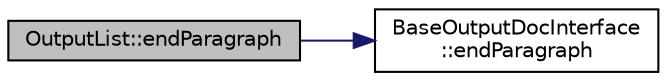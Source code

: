 digraph "OutputList::endParagraph"
{
 // LATEX_PDF_SIZE
  edge [fontname="Helvetica",fontsize="10",labelfontname="Helvetica",labelfontsize="10"];
  node [fontname="Helvetica",fontsize="10",shape=record];
  rankdir="LR";
  Node1 [label="OutputList::endParagraph",height=0.2,width=0.4,color="black", fillcolor="grey75", style="filled", fontcolor="black",tooltip=" "];
  Node1 -> Node2 [color="midnightblue",fontsize="10",style="solid",fontname="Helvetica"];
  Node2 [label="BaseOutputDocInterface\l::endParagraph",height=0.2,width=0.4,color="black", fillcolor="white", style="filled",URL="$classBaseOutputDocInterface.html#ab76280c2eb451ad160991707206b6c95",tooltip=" "];
}

